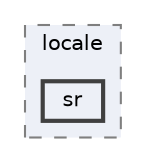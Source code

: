 digraph "C:/Users/LukeMabie/documents/Development/Password_Saver_Using_Django-master/venv/Lib/site-packages/django/conf/locale/sr"
{
 // LATEX_PDF_SIZE
  bgcolor="transparent";
  edge [fontname=Helvetica,fontsize=10,labelfontname=Helvetica,labelfontsize=10];
  node [fontname=Helvetica,fontsize=10,shape=box,height=0.2,width=0.4];
  compound=true
  subgraph clusterdir_6ae4708f427b9ff73e5313b131df1071 {
    graph [ bgcolor="#edf0f7", pencolor="grey50", label="locale", fontname=Helvetica,fontsize=10 style="filled,dashed", URL="dir_6ae4708f427b9ff73e5313b131df1071.html",tooltip=""]
  dir_4b53ab5c89ad7168f500b19c4eeac711 [label="sr", fillcolor="#edf0f7", color="grey25", style="filled,bold", URL="dir_4b53ab5c89ad7168f500b19c4eeac711.html",tooltip=""];
  }
}
